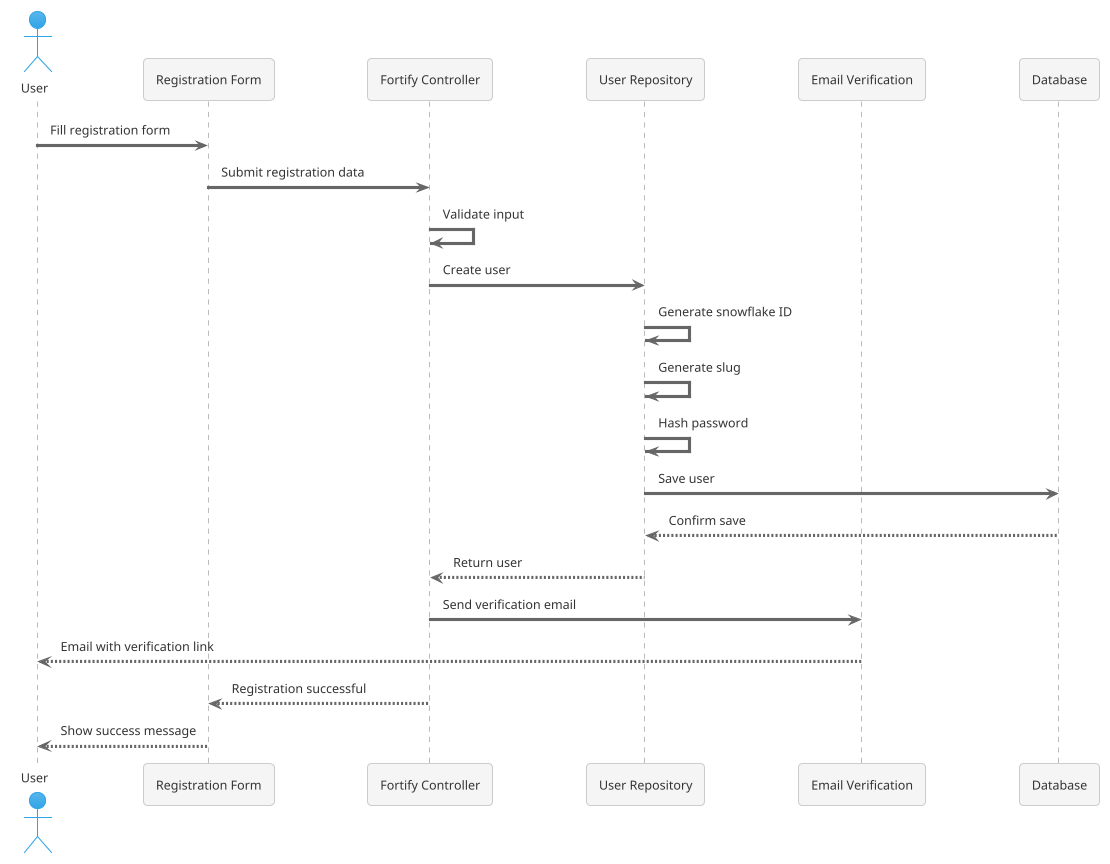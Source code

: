 @startuml User Registration Sequence (Light Mode)

' Light mode theme
!theme cerulean
skinparam backgroundColor #FFFFFF
skinparam ArrowColor #666666
skinparam shadowing false
skinparam DefaultFontColor #333333

' Define styles
skinparam participant {
    BackgroundColor #f5f5f5
    BorderColor #cccccc
    FontColor #333333
}

' Participants
actor User as "User"
participant RegistrationForm as "Registration Form"
participant FortifyController as "Fortify Controller"
participant UserRepository as "User Repository"
participant EmailVerification as "Email Verification"
participant Database as "Database"

' Sequence
User -> RegistrationForm: Fill registration form
RegistrationForm -> FortifyController: Submit registration data
FortifyController -> FortifyController: Validate input
FortifyController -> UserRepository: Create user
UserRepository -> UserRepository: Generate snowflake ID
UserRepository -> UserRepository: Generate slug
UserRepository -> UserRepository: Hash password
UserRepository -> Database: Save user
Database --> UserRepository: Confirm save
UserRepository --> FortifyController: Return user
FortifyController -> EmailVerification: Send verification email
EmailVerification --> User: Email with verification link
FortifyController --> RegistrationForm: Registration successful
RegistrationForm --> User: Show success message

@enduml
